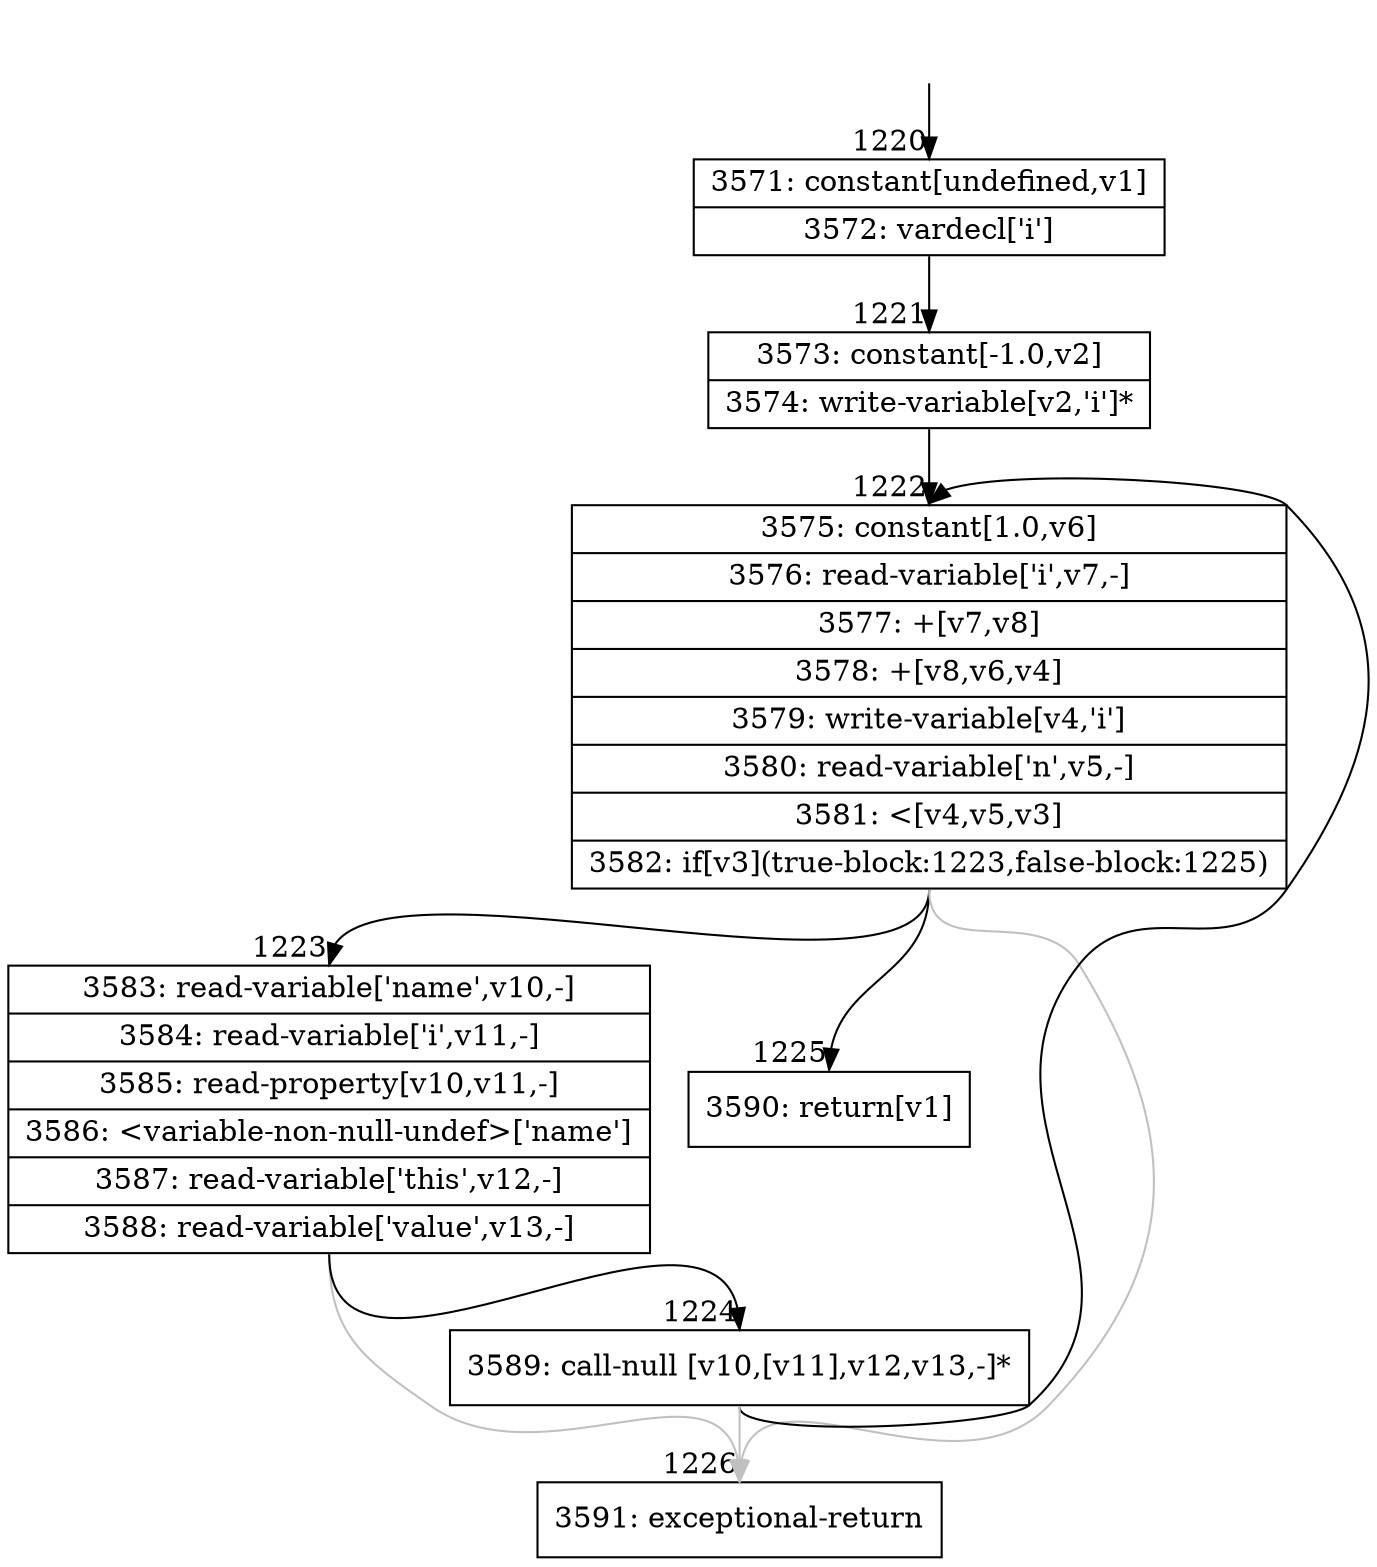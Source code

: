 digraph {
rankdir="TD"
BB_entry120[shape=none,label=""];
BB_entry120 -> BB1220 [tailport=s, headport=n, headlabel="    1220"]
BB1220 [shape=record label="{3571: constant[undefined,v1]|3572: vardecl['i']}" ] 
BB1220 -> BB1221 [tailport=s, headport=n, headlabel="      1221"]
BB1221 [shape=record label="{3573: constant[-1.0,v2]|3574: write-variable[v2,'i']*}" ] 
BB1221 -> BB1222 [tailport=s, headport=n, headlabel="      1222"]
BB1222 [shape=record label="{3575: constant[1.0,v6]|3576: read-variable['i',v7,-]|3577: +[v7,v8]|3578: +[v8,v6,v4]|3579: write-variable[v4,'i']|3580: read-variable['n',v5,-]|3581: \<[v4,v5,v3]|3582: if[v3](true-block:1223,false-block:1225)}" ] 
BB1222 -> BB1223 [tailport=s, headport=n, headlabel="      1223"]
BB1222 -> BB1225 [tailport=s, headport=n, headlabel="      1225"]
BB1222 -> BB1226 [tailport=s, headport=n, color=gray, headlabel="      1226"]
BB1223 [shape=record label="{3583: read-variable['name',v10,-]|3584: read-variable['i',v11,-]|3585: read-property[v10,v11,-]|3586: \<variable-non-null-undef\>['name']|3587: read-variable['this',v12,-]|3588: read-variable['value',v13,-]}" ] 
BB1223 -> BB1224 [tailport=s, headport=n, headlabel="      1224"]
BB1223 -> BB1226 [tailport=s, headport=n, color=gray]
BB1224 [shape=record label="{3589: call-null [v10,[v11],v12,v13,-]*}" ] 
BB1224 -> BB1222 [tailport=s, headport=n]
BB1224 -> BB1226 [tailport=s, headport=n, color=gray]
BB1225 [shape=record label="{3590: return[v1]}" ] 
BB1226 [shape=record label="{3591: exceptional-return}" ] 
//#$~ 711
}
